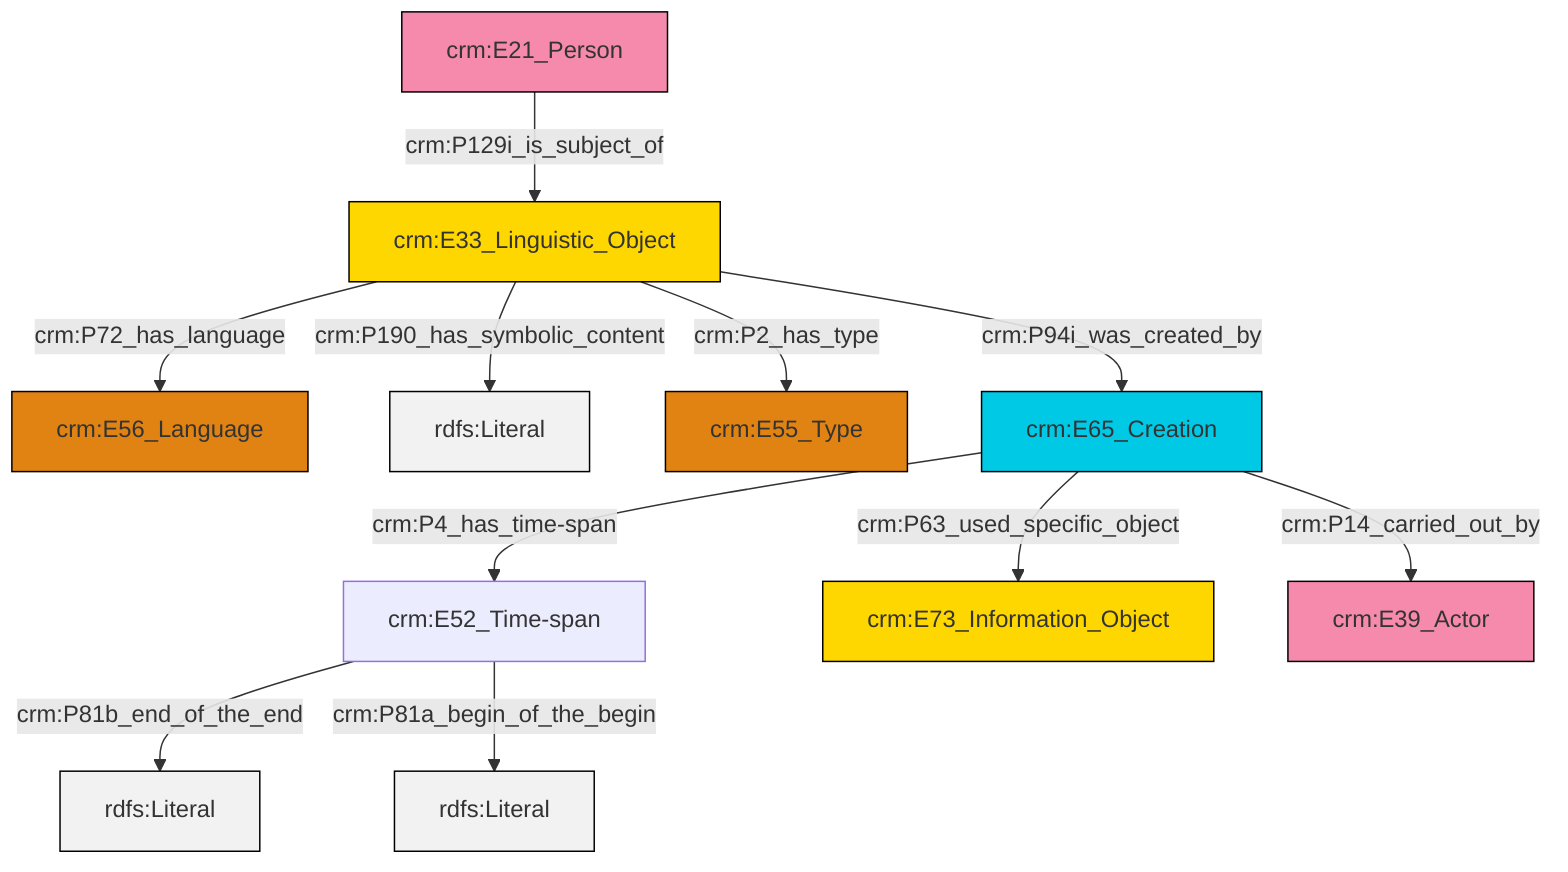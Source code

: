 graph TD
classDef Literal fill:#f2f2f2,stroke:#000000;
classDef CRM_Entity fill:#FFFFFF,stroke:#000000;
classDef Temporal_Entity fill:#00C9E6, stroke:#000000;
classDef Type fill:#E18312, stroke:#000000;
classDef Time-Span fill:#2C9C91, stroke:#000000;
classDef Appellation fill:#FFEB7F, stroke:#000000;
classDef Place fill:#008836, stroke:#000000;
classDef Persistent_Item fill:#B266B2, stroke:#000000;
classDef Conceptual_Object fill:#FFD700, stroke:#000000;
classDef Physical_Thing fill:#D2B48C, stroke:#000000;
classDef Actor fill:#f58aad, stroke:#000000;
classDef PC_Classes fill:#4ce600, stroke:#000000;
classDef Multi fill:#cccccc,stroke:#000000;

0["crm:E21_Person"]:::Actor -->|crm:P129i_is_subject_of| 1["crm:E33_Linguistic_Object"]:::Conceptual_Object
1["crm:E33_Linguistic_Object"]:::Conceptual_Object -->|crm:P72_has_language| 2["crm:E56_Language"]:::Type
1["crm:E33_Linguistic_Object"]:::Conceptual_Object -->|crm:P190_has_symbolic_content| 3[rdfs:Literal]:::Literal
1["crm:E33_Linguistic_Object"]:::Conceptual_Object -->|crm:P2_has_type| 4["crm:E55_Type"]:::Type
5["crm:E65_Creation"]:::Temporal_Entity -->|crm:P4_has_time-span| 6["crm:E52_Time-span"]:::Default
1["crm:E33_Linguistic_Object"]:::Conceptual_Object -->|crm:P94i_was_created_by| 5["crm:E65_Creation"]:::Temporal_Entity
5["crm:E65_Creation"]:::Temporal_Entity -->|crm:P63_used_specific_object| 8["crm:E73_Information_Object"]:::Conceptual_Object
5["crm:E65_Creation"]:::Temporal_Entity -->|crm:P14_carried_out_by| 14["crm:E39_Actor"]:::Actor
6["crm:E52_Time-span"]:::Default -->|crm:P81b_end_of_the_end| 15[rdfs:Literal]:::Literal
6["crm:E52_Time-span"]:::Default -->|crm:P81a_begin_of_the_begin| 18[rdfs:Literal]:::Literal